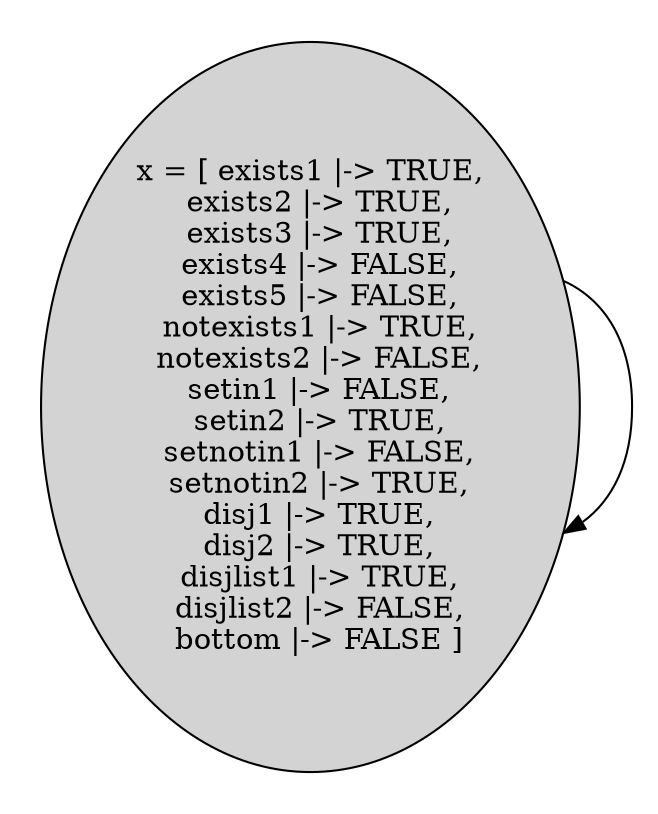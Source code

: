 strict digraph DiskGraph {
nodesep=0.35;
subgraph cluster_graph {
color="white";
-1024821027776307207 [label="x = [ exists1 |-> TRUE,\n  exists2 |-> TRUE,\n  exists3 |-> TRUE,\n  exists4 |-> FALSE,\n  exists5 |-> FALSE,\n  notexists1 |-> TRUE,\n  notexists2 |-> FALSE,\n  setin1 |-> FALSE,\n  setin2 |-> TRUE,\n  setnotin1 |-> FALSE,\n  setnotin2 |-> TRUE,\n  disj1 |-> TRUE,\n  disj2 |-> TRUE,\n  disjlist1 |-> TRUE,\n  disjlist2 |-> FALSE,\n  bottom |-> FALSE ]",style = filled]
-1024821027776307207 -> -1024821027776307207 [label="",color="black",fontcolor="black"];
{rank = same; -1024821027776307207;}
}
}